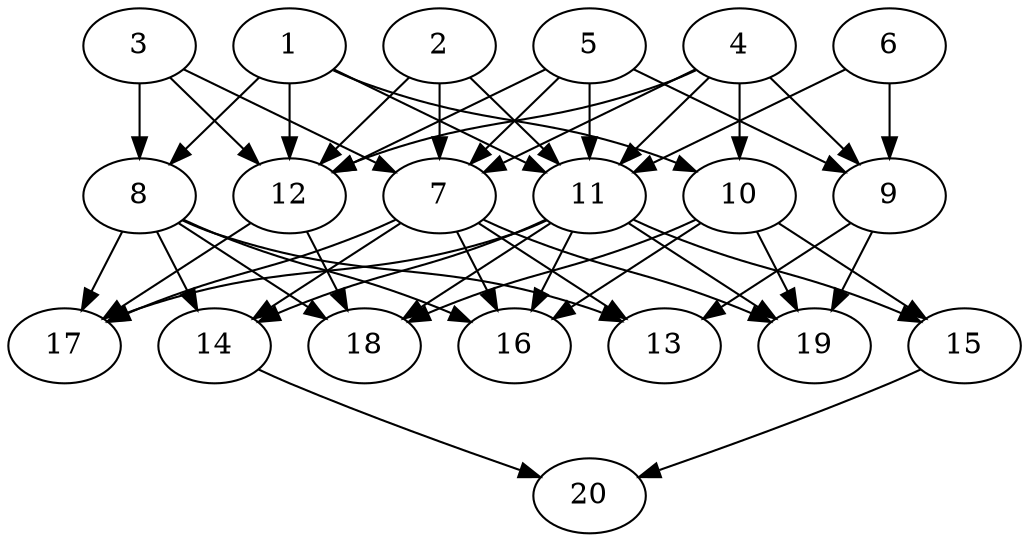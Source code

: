 // DAG automatically generated by daggen at Tue Jul 23 14:29:40 2019
// ./daggen --dot -n 20 --ccr 0.5 --fat 0.7 --regular 0.5 --density 0.7 --mindata 5242880 --maxdata 52428800 
digraph G {
  1 [size="15314944", alpha="0.13", expect_size="7657472"] 
  1 -> 8 [size ="7657472"]
  1 -> 10 [size ="7657472"]
  1 -> 11 [size ="7657472"]
  1 -> 12 [size ="7657472"]
  2 [size="74536960", alpha="0.02", expect_size="37268480"] 
  2 -> 7 [size ="37268480"]
  2 -> 11 [size ="37268480"]
  2 -> 12 [size ="37268480"]
  3 [size="25960448", alpha="0.12", expect_size="12980224"] 
  3 -> 7 [size ="12980224"]
  3 -> 8 [size ="12980224"]
  3 -> 12 [size ="12980224"]
  4 [size="77719552", alpha="0.00", expect_size="38859776"] 
  4 -> 7 [size ="38859776"]
  4 -> 9 [size ="38859776"]
  4 -> 10 [size ="38859776"]
  4 -> 11 [size ="38859776"]
  4 -> 12 [size ="38859776"]
  5 [size="32575488", alpha="0.14", expect_size="16287744"] 
  5 -> 7 [size ="16287744"]
  5 -> 9 [size ="16287744"]
  5 -> 11 [size ="16287744"]
  5 -> 12 [size ="16287744"]
  6 [size="14192640", alpha="0.12", expect_size="7096320"] 
  6 -> 9 [size ="7096320"]
  6 -> 11 [size ="7096320"]
  7 [size="55083008", alpha="0.13", expect_size="27541504"] 
  7 -> 13 [size ="27541504"]
  7 -> 14 [size ="27541504"]
  7 -> 16 [size ="27541504"]
  7 -> 17 [size ="27541504"]
  7 -> 19 [size ="27541504"]
  8 [size="27199488", alpha="0.14", expect_size="13599744"] 
  8 -> 13 [size ="13599744"]
  8 -> 14 [size ="13599744"]
  8 -> 16 [size ="13599744"]
  8 -> 17 [size ="13599744"]
  8 -> 18 [size ="13599744"]
  9 [size="27488256", alpha="0.20", expect_size="13744128"] 
  9 -> 13 [size ="13744128"]
  9 -> 19 [size ="13744128"]
  10 [size="57223168", alpha="0.10", expect_size="28611584"] 
  10 -> 15 [size ="28611584"]
  10 -> 16 [size ="28611584"]
  10 -> 18 [size ="28611584"]
  10 -> 19 [size ="28611584"]
  11 [size="104753152", alpha="0.14", expect_size="52376576"] 
  11 -> 14 [size ="52376576"]
  11 -> 15 [size ="52376576"]
  11 -> 16 [size ="52376576"]
  11 -> 17 [size ="52376576"]
  11 -> 18 [size ="52376576"]
  11 -> 19 [size ="52376576"]
  12 [size="73654272", alpha="0.17", expect_size="36827136"] 
  12 -> 17 [size ="36827136"]
  12 -> 18 [size ="36827136"]
  13 [size="83515392", alpha="0.10", expect_size="41757696"] 
  14 [size="47837184", alpha="0.12", expect_size="23918592"] 
  14 -> 20 [size ="23918592"]
  15 [size="49283072", alpha="0.06", expect_size="24641536"] 
  15 -> 20 [size ="24641536"]
  16 [size="21299200", alpha="0.09", expect_size="10649600"] 
  17 [size="76335104", alpha="0.12", expect_size="38167552"] 
  18 [size="43579392", alpha="0.06", expect_size="21789696"] 
  19 [size="15679488", alpha="0.14", expect_size="7839744"] 
  20 [size="15233024", alpha="0.08", expect_size="7616512"] 
}

